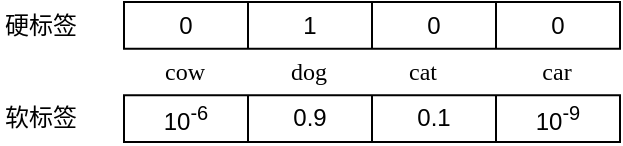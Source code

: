<mxfile version="14.7.1" type="github">
  <diagram id="19SG4UyNRXgv8VcJVvP6" name="第 1 页">
    <mxGraphModel dx="920" dy="462" grid="1" gridSize="10" guides="1" tooltips="1" connect="1" arrows="1" fold="1" page="1" pageScale="1" pageWidth="850" pageHeight="1100" math="0" shadow="0">
      <root>
        <mxCell id="0" />
        <mxCell id="1" parent="0" />
        <mxCell id="VoZCC9V7OB7-NRBjLlrH-19" value="" style="group" vertex="1" connectable="0" parent="1">
          <mxGeometry x="220" y="480" width="310" height="70" as="geometry" />
        </mxCell>
        <mxCell id="VoZCC9V7OB7-NRBjLlrH-1" value="" style="shape=table;html=1;whiteSpace=wrap;startSize=0;container=1;collapsible=0;childLayout=tableLayout;" vertex="1" parent="VoZCC9V7OB7-NRBjLlrH-19">
          <mxGeometry x="62" width="248" height="23.333" as="geometry" />
        </mxCell>
        <mxCell id="VoZCC9V7OB7-NRBjLlrH-2" value="" style="shape=partialRectangle;html=1;whiteSpace=wrap;collapsible=0;dropTarget=0;pointerEvents=0;fillColor=none;top=0;left=0;bottom=0;right=0;points=[[0,0.5],[1,0.5]];portConstraint=eastwest;" vertex="1" parent="VoZCC9V7OB7-NRBjLlrH-1">
          <mxGeometry width="248" height="23" as="geometry" />
        </mxCell>
        <mxCell id="VoZCC9V7OB7-NRBjLlrH-3" value="0" style="shape=partialRectangle;html=1;whiteSpace=wrap;connectable=0;overflow=hidden;fillColor=none;top=0;left=0;bottom=0;right=0;" vertex="1" parent="VoZCC9V7OB7-NRBjLlrH-2">
          <mxGeometry width="62" height="23" as="geometry" />
        </mxCell>
        <mxCell id="VoZCC9V7OB7-NRBjLlrH-4" value="1" style="shape=partialRectangle;html=1;whiteSpace=wrap;connectable=0;overflow=hidden;fillColor=none;top=0;left=0;bottom=0;right=0;" vertex="1" parent="VoZCC9V7OB7-NRBjLlrH-2">
          <mxGeometry x="62" width="62" height="23" as="geometry" />
        </mxCell>
        <mxCell id="VoZCC9V7OB7-NRBjLlrH-5" value="0" style="shape=partialRectangle;html=1;whiteSpace=wrap;connectable=0;overflow=hidden;fillColor=none;top=0;left=0;bottom=0;right=0;" vertex="1" parent="VoZCC9V7OB7-NRBjLlrH-2">
          <mxGeometry x="124" width="62" height="23" as="geometry" />
        </mxCell>
        <mxCell id="VoZCC9V7OB7-NRBjLlrH-6" value="0" style="shape=partialRectangle;html=1;whiteSpace=wrap;connectable=0;overflow=hidden;fillColor=none;top=0;left=0;bottom=0;right=0;" vertex="1" parent="VoZCC9V7OB7-NRBjLlrH-2">
          <mxGeometry x="186" width="62" height="23" as="geometry" />
        </mxCell>
        <mxCell id="VoZCC9V7OB7-NRBjLlrH-7" value="" style="shape=table;html=1;whiteSpace=wrap;startSize=0;container=1;collapsible=0;childLayout=tableLayout;" vertex="1" parent="VoZCC9V7OB7-NRBjLlrH-19">
          <mxGeometry x="62" y="46.667" width="248" height="23.333" as="geometry" />
        </mxCell>
        <mxCell id="VoZCC9V7OB7-NRBjLlrH-8" value="" style="shape=partialRectangle;html=1;whiteSpace=wrap;collapsible=0;dropTarget=0;pointerEvents=0;fillColor=none;top=0;left=0;bottom=0;right=0;points=[[0,0.5],[1,0.5]];portConstraint=eastwest;" vertex="1" parent="VoZCC9V7OB7-NRBjLlrH-7">
          <mxGeometry width="248" height="23" as="geometry" />
        </mxCell>
        <mxCell id="VoZCC9V7OB7-NRBjLlrH-9" value="10&lt;sup&gt;-6&lt;/sup&gt;" style="shape=partialRectangle;html=1;whiteSpace=wrap;connectable=0;overflow=hidden;fillColor=none;top=0;left=0;bottom=0;right=0;" vertex="1" parent="VoZCC9V7OB7-NRBjLlrH-8">
          <mxGeometry width="62" height="23" as="geometry" />
        </mxCell>
        <mxCell id="VoZCC9V7OB7-NRBjLlrH-10" value="0.9" style="shape=partialRectangle;html=1;whiteSpace=wrap;connectable=0;overflow=hidden;fillColor=none;top=0;left=0;bottom=0;right=0;" vertex="1" parent="VoZCC9V7OB7-NRBjLlrH-8">
          <mxGeometry x="62" width="62" height="23" as="geometry" />
        </mxCell>
        <mxCell id="VoZCC9V7OB7-NRBjLlrH-11" value="0.1" style="shape=partialRectangle;html=1;whiteSpace=wrap;connectable=0;overflow=hidden;fillColor=none;top=0;left=0;bottom=0;right=0;" vertex="1" parent="VoZCC9V7OB7-NRBjLlrH-8">
          <mxGeometry x="124" width="62" height="23" as="geometry" />
        </mxCell>
        <mxCell id="VoZCC9V7OB7-NRBjLlrH-12" value="10&lt;sup&gt;-9&lt;/sup&gt;" style="shape=partialRectangle;html=1;whiteSpace=wrap;connectable=0;overflow=hidden;fillColor=none;top=0;left=0;bottom=0;right=0;" vertex="1" parent="VoZCC9V7OB7-NRBjLlrH-8">
          <mxGeometry x="186" width="62" height="23" as="geometry" />
        </mxCell>
        <mxCell id="VoZCC9V7OB7-NRBjLlrH-13" value="&lt;font face=&quot;Times New Roman&quot;&gt;cow&lt;/font&gt;" style="text;html=1;strokeColor=none;fillColor=none;align=center;verticalAlign=middle;whiteSpace=wrap;rounded=0;" vertex="1" parent="VoZCC9V7OB7-NRBjLlrH-19">
          <mxGeometry x="72.333" y="29.167" width="41.333" height="11.667" as="geometry" />
        </mxCell>
        <mxCell id="VoZCC9V7OB7-NRBjLlrH-14" value="&lt;font face=&quot;Times New Roman&quot;&gt;dog&lt;/font&gt;" style="text;html=1;strokeColor=none;fillColor=none;align=center;verticalAlign=middle;whiteSpace=wrap;rounded=0;" vertex="1" parent="VoZCC9V7OB7-NRBjLlrH-19">
          <mxGeometry x="134.333" y="29.167" width="41.333" height="11.667" as="geometry" />
        </mxCell>
        <mxCell id="VoZCC9V7OB7-NRBjLlrH-15" value="&lt;font face=&quot;Times New Roman&quot;&gt;cat&lt;/font&gt;" style="text;html=1;strokeColor=none;fillColor=none;align=center;verticalAlign=middle;whiteSpace=wrap;rounded=0;" vertex="1" parent="VoZCC9V7OB7-NRBjLlrH-19">
          <mxGeometry x="191.167" y="29.167" width="41.333" height="11.667" as="geometry" />
        </mxCell>
        <mxCell id="VoZCC9V7OB7-NRBjLlrH-16" value="&lt;font face=&quot;Times New Roman&quot;&gt;car&lt;/font&gt;" style="text;html=1;strokeColor=none;fillColor=none;align=center;verticalAlign=middle;whiteSpace=wrap;rounded=0;" vertex="1" parent="VoZCC9V7OB7-NRBjLlrH-19">
          <mxGeometry x="258.333" y="29.167" width="41.333" height="11.667" as="geometry" />
        </mxCell>
        <mxCell id="VoZCC9V7OB7-NRBjLlrH-17" value="硬标签" style="text;html=1;strokeColor=none;fillColor=none;align=center;verticalAlign=middle;whiteSpace=wrap;rounded=0;" vertex="1" parent="VoZCC9V7OB7-NRBjLlrH-19">
          <mxGeometry y="5.833" width="41.333" height="11.667" as="geometry" />
        </mxCell>
        <mxCell id="VoZCC9V7OB7-NRBjLlrH-18" value="软标签" style="text;html=1;strokeColor=none;fillColor=none;align=center;verticalAlign=middle;whiteSpace=wrap;rounded=0;" vertex="1" parent="VoZCC9V7OB7-NRBjLlrH-19">
          <mxGeometry y="52.5" width="41.333" height="11.667" as="geometry" />
        </mxCell>
      </root>
    </mxGraphModel>
  </diagram>
</mxfile>
